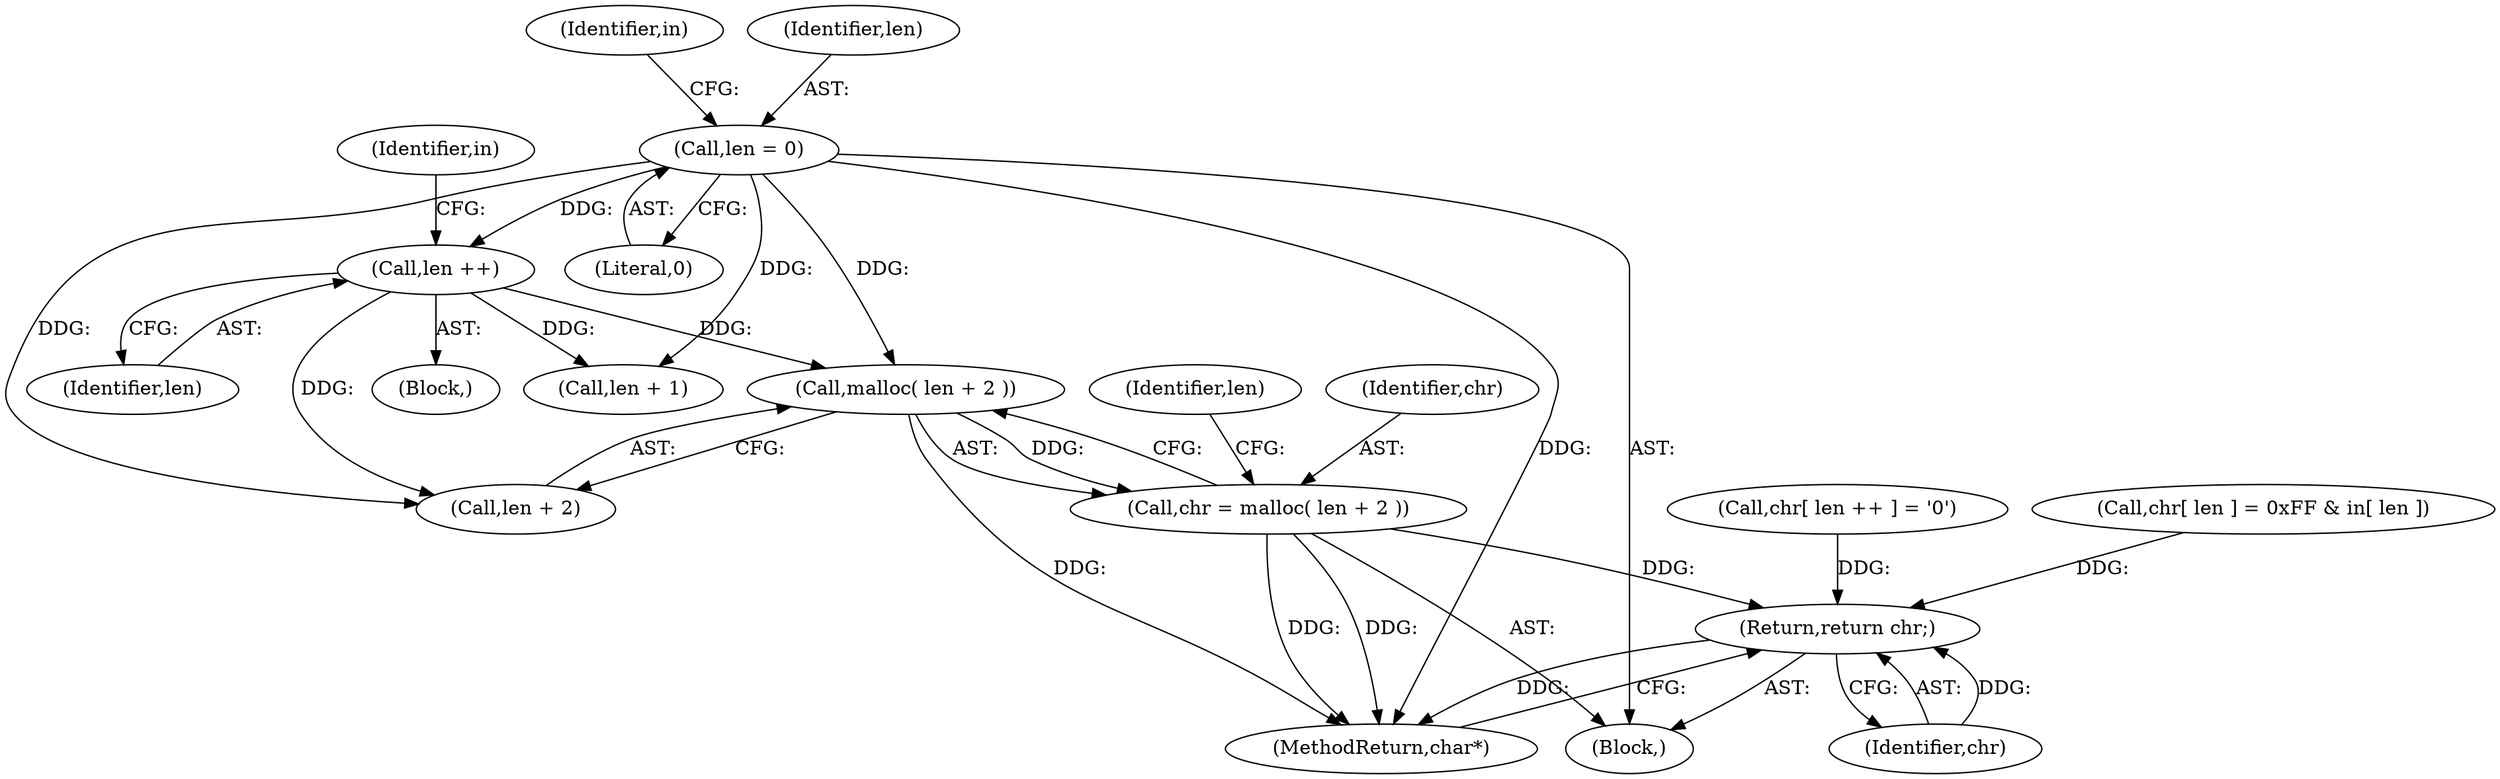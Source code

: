 digraph "0_unixODBC_45ef78e037f578b15fc58938a3a3251655e71d6f#diff-d52750c7ba4e594410438569d8e2963aL24_2@API" {
"1000133" [label="(Call,malloc( len + 2 ))"];
"1000129" [label="(Call,len ++)"];
"1000105" [label="(Call,len = 0)"];
"1000131" [label="(Call,chr = malloc( len + 2 ))"];
"1000178" [label="(Return,return chr;)"];
"1000133" [label="(Call,malloc( len + 2 ))"];
"1000172" [label="(Call,chr[ len ++ ] = '\0')"];
"1000105" [label="(Call,len = 0)"];
"1000179" [label="(Identifier,chr)"];
"1000180" [label="(MethodReturn,char*)"];
"1000178" [label="(Return,return chr;)"];
"1000131" [label="(Call,chr = malloc( len + 2 ))"];
"1000124" [label="(Call,len + 1)"];
"1000110" [label="(Identifier,in)"];
"1000132" [label="(Identifier,chr)"];
"1000118" [label="(Identifier,in)"];
"1000129" [label="(Call,len ++)"];
"1000107" [label="(Literal,0)"];
"1000134" [label="(Call,len + 2)"];
"1000102" [label="(Block,)"];
"1000106" [label="(Identifier,len)"];
"1000128" [label="(Block,)"];
"1000138" [label="(Identifier,len)"];
"1000130" [label="(Identifier,len)"];
"1000155" [label="(Call,chr[ len ] = 0xFF & in[ len ])"];
"1000133" -> "1000131"  [label="AST: "];
"1000133" -> "1000134"  [label="CFG: "];
"1000134" -> "1000133"  [label="AST: "];
"1000131" -> "1000133"  [label="CFG: "];
"1000133" -> "1000180"  [label="DDG: "];
"1000133" -> "1000131"  [label="DDG: "];
"1000129" -> "1000133"  [label="DDG: "];
"1000105" -> "1000133"  [label="DDG: "];
"1000129" -> "1000128"  [label="AST: "];
"1000129" -> "1000130"  [label="CFG: "];
"1000130" -> "1000129"  [label="AST: "];
"1000118" -> "1000129"  [label="CFG: "];
"1000129" -> "1000124"  [label="DDG: "];
"1000105" -> "1000129"  [label="DDG: "];
"1000129" -> "1000134"  [label="DDG: "];
"1000105" -> "1000102"  [label="AST: "];
"1000105" -> "1000107"  [label="CFG: "];
"1000106" -> "1000105"  [label="AST: "];
"1000107" -> "1000105"  [label="AST: "];
"1000110" -> "1000105"  [label="CFG: "];
"1000105" -> "1000180"  [label="DDG: "];
"1000105" -> "1000124"  [label="DDG: "];
"1000105" -> "1000134"  [label="DDG: "];
"1000131" -> "1000102"  [label="AST: "];
"1000132" -> "1000131"  [label="AST: "];
"1000138" -> "1000131"  [label="CFG: "];
"1000131" -> "1000180"  [label="DDG: "];
"1000131" -> "1000180"  [label="DDG: "];
"1000131" -> "1000178"  [label="DDG: "];
"1000178" -> "1000102"  [label="AST: "];
"1000178" -> "1000179"  [label="CFG: "];
"1000179" -> "1000178"  [label="AST: "];
"1000180" -> "1000178"  [label="CFG: "];
"1000178" -> "1000180"  [label="DDG: "];
"1000179" -> "1000178"  [label="DDG: "];
"1000172" -> "1000178"  [label="DDG: "];
"1000155" -> "1000178"  [label="DDG: "];
}
